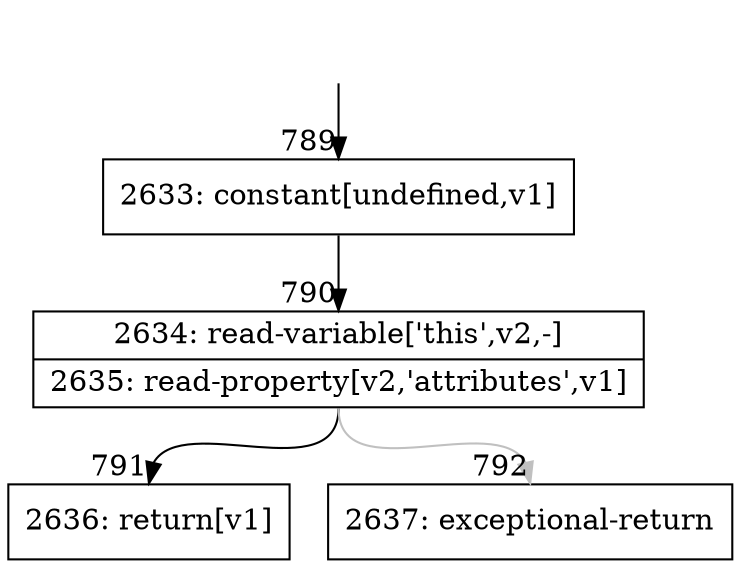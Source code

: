 digraph {
rankdir="TD"
BB_entry71[shape=none,label=""];
BB_entry71 -> BB789 [tailport=s, headport=n, headlabel="    789"]
BB789 [shape=record label="{2633: constant[undefined,v1]}" ] 
BB789 -> BB790 [tailport=s, headport=n, headlabel="      790"]
BB790 [shape=record label="{2634: read-variable['this',v2,-]|2635: read-property[v2,'attributes',v1]}" ] 
BB790 -> BB791 [tailport=s, headport=n, headlabel="      791"]
BB790 -> BB792 [tailport=s, headport=n, color=gray, headlabel="      792"]
BB791 [shape=record label="{2636: return[v1]}" ] 
BB792 [shape=record label="{2637: exceptional-return}" ] 
//#$~ 759
}
